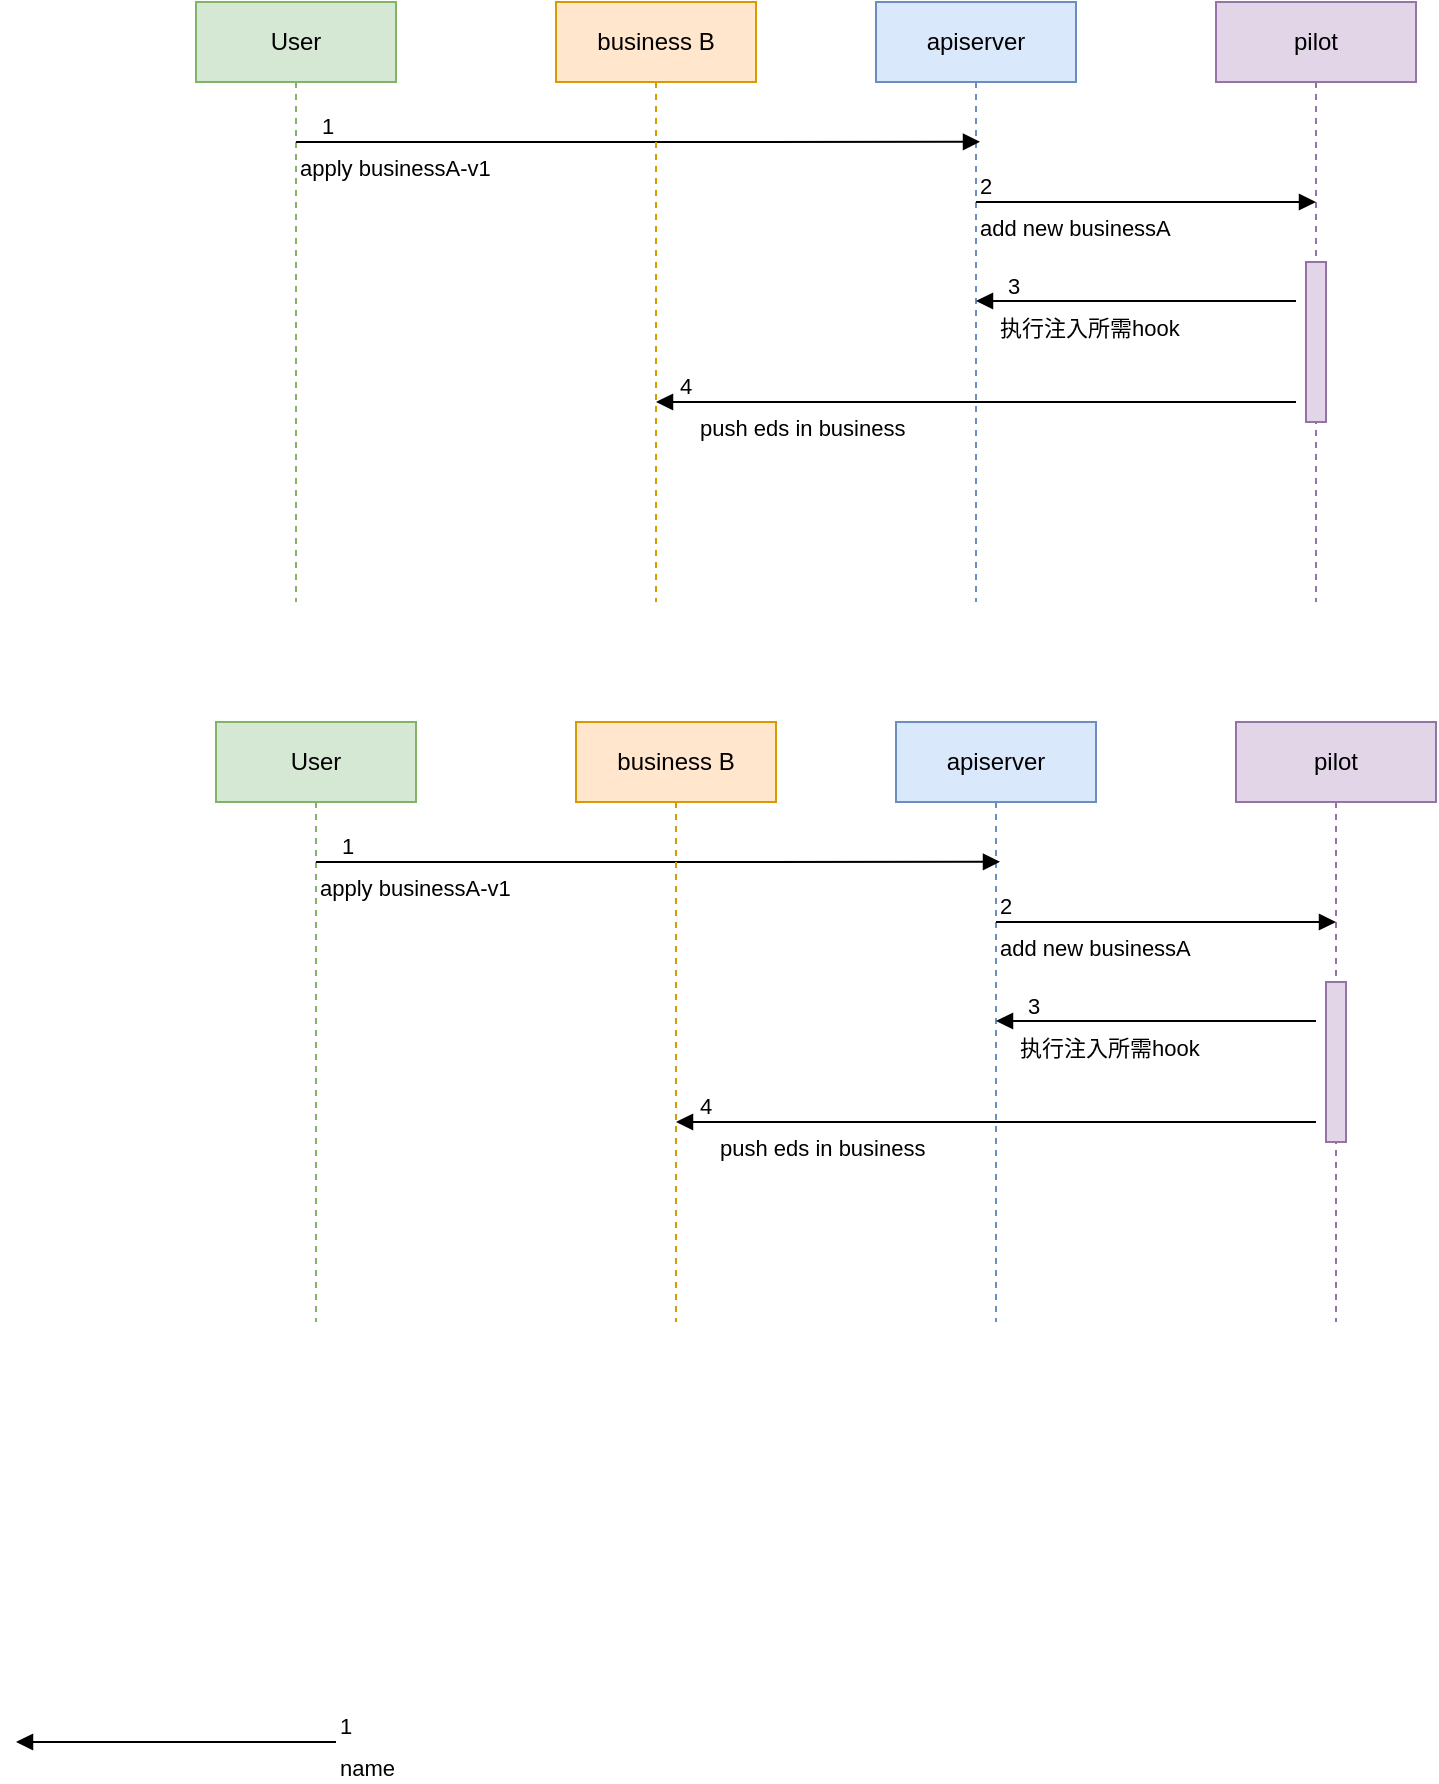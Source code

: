 <mxfile version="15.5.5" type="github">
  <diagram id="57z9AgB31O-Kqe4QKRvL" name="第 1 页">
    <mxGraphModel dx="1773" dy="613" grid="1" gridSize="10" guides="1" tooltips="1" connect="1" arrows="1" fold="1" page="1" pageScale="1" pageWidth="827" pageHeight="1169" math="0" shadow="0">
      <root>
        <mxCell id="0" />
        <mxCell id="1" parent="0" />
        <mxCell id="XO-arCxrnvTTmYRwJI3T-7" value="User" style="shape=umlLifeline;perimeter=lifelinePerimeter;whiteSpace=wrap;html=1;container=1;collapsible=0;recursiveResize=0;outlineConnect=0;fillColor=#d5e8d4;strokeColor=#82b366;" parent="1" vertex="1">
          <mxGeometry x="10" y="200" width="100" height="300" as="geometry" />
        </mxCell>
        <mxCell id="XO-arCxrnvTTmYRwJI3T-8" value="pilot" style="shape=umlLifeline;perimeter=lifelinePerimeter;whiteSpace=wrap;html=1;container=1;collapsible=0;recursiveResize=0;outlineConnect=0;fillColor=#e1d5e7;strokeColor=#9673a6;" parent="1" vertex="1">
          <mxGeometry x="520" y="200" width="100" height="300" as="geometry" />
        </mxCell>
        <mxCell id="XO-arCxrnvTTmYRwJI3T-22" value="" style="html=1;points=[];perimeter=orthogonalPerimeter;fillColor=#e1d5e7;strokeColor=#9673a6;" parent="XO-arCxrnvTTmYRwJI3T-8" vertex="1">
          <mxGeometry x="45" y="130" width="10" height="80" as="geometry" />
        </mxCell>
        <mxCell id="XO-arCxrnvTTmYRwJI3T-9" value="apiserver" style="shape=umlLifeline;perimeter=lifelinePerimeter;whiteSpace=wrap;html=1;container=1;collapsible=0;recursiveResize=0;outlineConnect=0;fillColor=#dae8fc;strokeColor=#6c8ebf;" parent="1" vertex="1">
          <mxGeometry x="350" y="200" width="100" height="300" as="geometry" />
        </mxCell>
        <mxCell id="XO-arCxrnvTTmYRwJI3T-10" value="apply businessA-v1" style="endArrow=block;endFill=1;html=1;edgeStyle=orthogonalEdgeStyle;align=left;verticalAlign=top;rounded=0;entryX=0.52;entryY=0.233;entryDx=0;entryDy=0;entryPerimeter=0;" parent="1" target="XO-arCxrnvTTmYRwJI3T-9" edge="1" source="XO-arCxrnvTTmYRwJI3T-7">
          <mxGeometry x="-1" relative="1" as="geometry">
            <mxPoint x="230" y="270" as="sourcePoint" />
            <mxPoint x="390" y="270" as="targetPoint" />
            <Array as="points">
              <mxPoint x="130" y="270" />
              <mxPoint x="130" y="270" />
            </Array>
          </mxGeometry>
        </mxCell>
        <mxCell id="XO-arCxrnvTTmYRwJI3T-11" value="1" style="edgeLabel;resizable=0;html=1;align=left;verticalAlign=bottom;" parent="XO-arCxrnvTTmYRwJI3T-10" connectable="0" vertex="1">
          <mxGeometry x="-1" relative="1" as="geometry">
            <mxPoint x="11" as="offset" />
          </mxGeometry>
        </mxCell>
        <mxCell id="XO-arCxrnvTTmYRwJI3T-16" value="add new businessA" style="endArrow=block;endFill=1;html=1;edgeStyle=orthogonalEdgeStyle;align=left;verticalAlign=top;rounded=0;" parent="1" edge="1">
          <mxGeometry x="-1" relative="1" as="geometry">
            <mxPoint x="400" y="300" as="sourcePoint" />
            <mxPoint x="570" y="300" as="targetPoint" />
          </mxGeometry>
        </mxCell>
        <mxCell id="XO-arCxrnvTTmYRwJI3T-17" value="2" style="edgeLabel;resizable=0;html=1;align=left;verticalAlign=bottom;" parent="XO-arCxrnvTTmYRwJI3T-16" connectable="0" vertex="1">
          <mxGeometry x="-1" relative="1" as="geometry" />
        </mxCell>
        <mxCell id="XO-arCxrnvTTmYRwJI3T-18" value="name" style="endArrow=block;endFill=1;html=1;edgeStyle=orthogonalEdgeStyle;align=left;verticalAlign=top;rounded=0;" parent="1" edge="1">
          <mxGeometry x="-1" relative="1" as="geometry">
            <mxPoint x="80" y="1070" as="sourcePoint" />
            <mxPoint x="-80" y="1070" as="targetPoint" />
          </mxGeometry>
        </mxCell>
        <mxCell id="XO-arCxrnvTTmYRwJI3T-19" value="1" style="edgeLabel;resizable=0;html=1;align=left;verticalAlign=bottom;" parent="XO-arCxrnvTTmYRwJI3T-18" connectable="0" vertex="1">
          <mxGeometry x="-1" relative="1" as="geometry" />
        </mxCell>
        <mxCell id="XO-arCxrnvTTmYRwJI3T-23" value="执行注入所需hook" style="endArrow=block;endFill=1;html=1;edgeStyle=orthogonalEdgeStyle;align=left;verticalAlign=top;rounded=0;" parent="1" edge="1">
          <mxGeometry x="0.875" relative="1" as="geometry">
            <mxPoint x="560" y="349.5" as="sourcePoint" />
            <mxPoint x="400" y="349.5" as="targetPoint" />
            <mxPoint as="offset" />
          </mxGeometry>
        </mxCell>
        <mxCell id="XO-arCxrnvTTmYRwJI3T-24" value="3" style="edgeLabel;resizable=0;html=1;align=left;verticalAlign=bottom;" parent="XO-arCxrnvTTmYRwJI3T-23" connectable="0" vertex="1">
          <mxGeometry x="-1" relative="1" as="geometry">
            <mxPoint x="-146" y="1" as="offset" />
          </mxGeometry>
        </mxCell>
        <mxCell id="XO-arCxrnvTTmYRwJI3T-26" value="push eds in business" style="endArrow=block;endFill=1;html=1;edgeStyle=orthogonalEdgeStyle;align=left;verticalAlign=top;rounded=0;" parent="1" target="81irj8MSe2Et8yXposnB-1" edge="1">
          <mxGeometry x="0.875" relative="1" as="geometry">
            <mxPoint x="560" y="400" as="sourcePoint" />
            <mxPoint x="290" y="400" as="targetPoint" />
            <Array as="points">
              <mxPoint x="330" y="400" />
              <mxPoint x="330" y="400" />
            </Array>
            <mxPoint as="offset" />
          </mxGeometry>
        </mxCell>
        <mxCell id="XO-arCxrnvTTmYRwJI3T-27" value="4" style="edgeLabel;resizable=0;html=1;align=left;verticalAlign=bottom;" parent="XO-arCxrnvTTmYRwJI3T-26" connectable="0" vertex="1">
          <mxGeometry x="-1" relative="1" as="geometry">
            <mxPoint x="-310" as="offset" />
          </mxGeometry>
        </mxCell>
        <mxCell id="81irj8MSe2Et8yXposnB-1" value="business B" style="shape=umlLifeline;perimeter=lifelinePerimeter;whiteSpace=wrap;html=1;container=1;collapsible=0;recursiveResize=0;outlineConnect=0;fillColor=#ffe6cc;strokeColor=#d79b00;" vertex="1" parent="1">
          <mxGeometry x="190" y="200" width="100" height="300" as="geometry" />
        </mxCell>
        <mxCell id="81irj8MSe2Et8yXposnB-2" value="User" style="shape=umlLifeline;perimeter=lifelinePerimeter;whiteSpace=wrap;html=1;container=1;collapsible=0;recursiveResize=0;outlineConnect=0;fillColor=#d5e8d4;strokeColor=#82b366;" vertex="1" parent="1">
          <mxGeometry x="20" y="560" width="100" height="300" as="geometry" />
        </mxCell>
        <mxCell id="81irj8MSe2Et8yXposnB-3" value="pilot" style="shape=umlLifeline;perimeter=lifelinePerimeter;whiteSpace=wrap;html=1;container=1;collapsible=0;recursiveResize=0;outlineConnect=0;fillColor=#e1d5e7;strokeColor=#9673a6;" vertex="1" parent="1">
          <mxGeometry x="530" y="560" width="100" height="300" as="geometry" />
        </mxCell>
        <mxCell id="81irj8MSe2Et8yXposnB-4" value="" style="html=1;points=[];perimeter=orthogonalPerimeter;fillColor=#e1d5e7;strokeColor=#9673a6;" vertex="1" parent="81irj8MSe2Et8yXposnB-3">
          <mxGeometry x="45" y="130" width="10" height="80" as="geometry" />
        </mxCell>
        <mxCell id="81irj8MSe2Et8yXposnB-5" value="apiserver" style="shape=umlLifeline;perimeter=lifelinePerimeter;whiteSpace=wrap;html=1;container=1;collapsible=0;recursiveResize=0;outlineConnect=0;fillColor=#dae8fc;strokeColor=#6c8ebf;" vertex="1" parent="1">
          <mxGeometry x="360" y="560" width="100" height="300" as="geometry" />
        </mxCell>
        <mxCell id="81irj8MSe2Et8yXposnB-6" value="apply businessA-v1" style="endArrow=block;endFill=1;html=1;edgeStyle=orthogonalEdgeStyle;align=left;verticalAlign=top;rounded=0;entryX=0.52;entryY=0.233;entryDx=0;entryDy=0;entryPerimeter=0;" edge="1" parent="1" source="81irj8MSe2Et8yXposnB-2" target="81irj8MSe2Et8yXposnB-5">
          <mxGeometry x="-1" relative="1" as="geometry">
            <mxPoint x="240" y="630" as="sourcePoint" />
            <mxPoint x="400" y="630" as="targetPoint" />
            <Array as="points">
              <mxPoint x="140" y="630" />
              <mxPoint x="140" y="630" />
            </Array>
          </mxGeometry>
        </mxCell>
        <mxCell id="81irj8MSe2Et8yXposnB-7" value="1" style="edgeLabel;resizable=0;html=1;align=left;verticalAlign=bottom;" connectable="0" vertex="1" parent="81irj8MSe2Et8yXposnB-6">
          <mxGeometry x="-1" relative="1" as="geometry">
            <mxPoint x="11" as="offset" />
          </mxGeometry>
        </mxCell>
        <mxCell id="81irj8MSe2Et8yXposnB-8" value="add new businessA" style="endArrow=block;endFill=1;html=1;edgeStyle=orthogonalEdgeStyle;align=left;verticalAlign=top;rounded=0;" edge="1" parent="1">
          <mxGeometry x="-1" relative="1" as="geometry">
            <mxPoint x="410" y="660" as="sourcePoint" />
            <mxPoint x="580" y="660" as="targetPoint" />
          </mxGeometry>
        </mxCell>
        <mxCell id="81irj8MSe2Et8yXposnB-9" value="2" style="edgeLabel;resizable=0;html=1;align=left;verticalAlign=bottom;" connectable="0" vertex="1" parent="81irj8MSe2Et8yXposnB-8">
          <mxGeometry x="-1" relative="1" as="geometry" />
        </mxCell>
        <mxCell id="81irj8MSe2Et8yXposnB-10" value="执行注入所需hook" style="endArrow=block;endFill=1;html=1;edgeStyle=orthogonalEdgeStyle;align=left;verticalAlign=top;rounded=0;" edge="1" parent="1">
          <mxGeometry x="0.875" relative="1" as="geometry">
            <mxPoint x="570" y="709.5" as="sourcePoint" />
            <mxPoint x="410" y="709.5" as="targetPoint" />
            <mxPoint as="offset" />
          </mxGeometry>
        </mxCell>
        <mxCell id="81irj8MSe2Et8yXposnB-11" value="3" style="edgeLabel;resizable=0;html=1;align=left;verticalAlign=bottom;" connectable="0" vertex="1" parent="81irj8MSe2Et8yXposnB-10">
          <mxGeometry x="-1" relative="1" as="geometry">
            <mxPoint x="-146" y="1" as="offset" />
          </mxGeometry>
        </mxCell>
        <mxCell id="81irj8MSe2Et8yXposnB-12" value="push eds in business" style="endArrow=block;endFill=1;html=1;edgeStyle=orthogonalEdgeStyle;align=left;verticalAlign=top;rounded=0;" edge="1" parent="1" target="81irj8MSe2Et8yXposnB-14">
          <mxGeometry x="0.875" relative="1" as="geometry">
            <mxPoint x="570" y="760" as="sourcePoint" />
            <mxPoint x="300" y="760" as="targetPoint" />
            <Array as="points">
              <mxPoint x="340" y="760" />
              <mxPoint x="340" y="760" />
            </Array>
            <mxPoint as="offset" />
          </mxGeometry>
        </mxCell>
        <mxCell id="81irj8MSe2Et8yXposnB-13" value="4" style="edgeLabel;resizable=0;html=1;align=left;verticalAlign=bottom;" connectable="0" vertex="1" parent="81irj8MSe2Et8yXposnB-12">
          <mxGeometry x="-1" relative="1" as="geometry">
            <mxPoint x="-310" as="offset" />
          </mxGeometry>
        </mxCell>
        <mxCell id="81irj8MSe2Et8yXposnB-14" value="business B" style="shape=umlLifeline;perimeter=lifelinePerimeter;whiteSpace=wrap;html=1;container=1;collapsible=0;recursiveResize=0;outlineConnect=0;fillColor=#ffe6cc;strokeColor=#d79b00;" vertex="1" parent="1">
          <mxGeometry x="200" y="560" width="100" height="300" as="geometry" />
        </mxCell>
      </root>
    </mxGraphModel>
  </diagram>
</mxfile>
